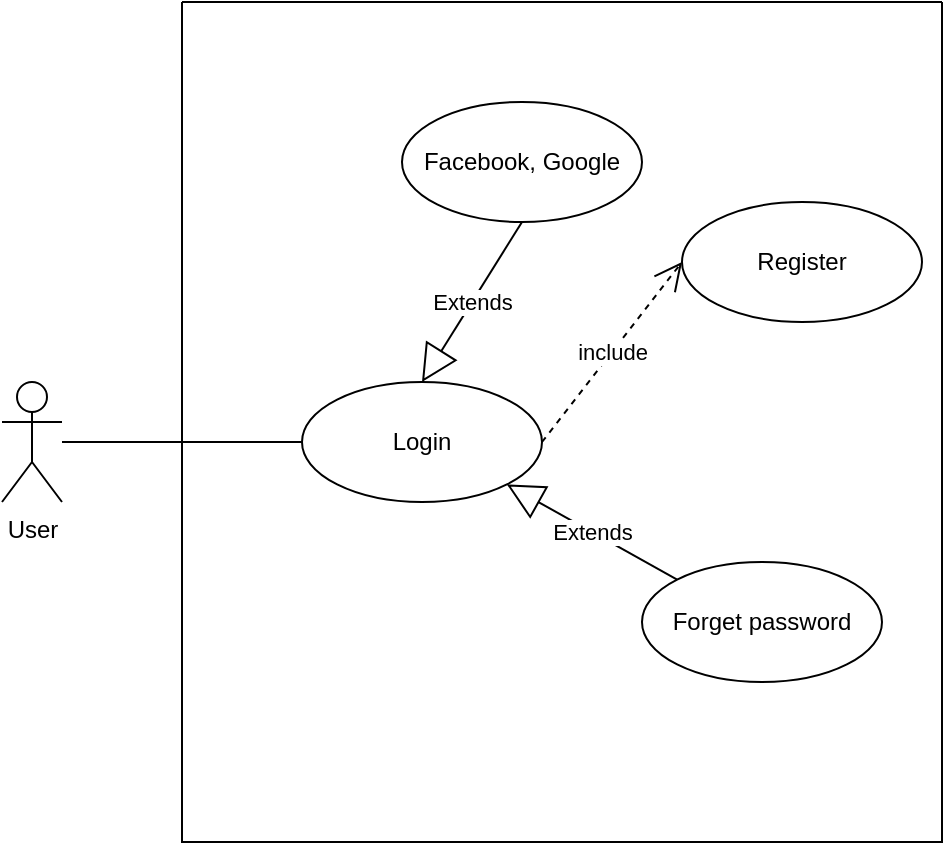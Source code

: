 <mxfile>
    <diagram id="1_o5jAzRsfCCh60RXzZ_" name="Authendication">
        <mxGraphModel dx="662" dy="475" grid="1" gridSize="10" guides="1" tooltips="1" connect="1" arrows="1" fold="1" page="1" pageScale="1" pageWidth="850" pageHeight="1100" math="0" shadow="0">
            <root>
                <mxCell id="0"/>
                <mxCell id="1" parent="0"/>
                <mxCell id="2" value="User" style="shape=umlActor;verticalLabelPosition=bottom;verticalAlign=top;html=1;outlineConnect=0;" parent="1" vertex="1">
                    <mxGeometry x="60" y="210" width="30" height="60" as="geometry"/>
                </mxCell>
                <mxCell id="3" value="" style="swimlane;startSize=0;" parent="1" vertex="1">
                    <mxGeometry x="150" y="20" width="380" height="420" as="geometry"/>
                </mxCell>
                <mxCell id="4" value="Login" style="ellipse;whiteSpace=wrap;html=1;" parent="3" vertex="1">
                    <mxGeometry x="60" y="190" width="120" height="60" as="geometry"/>
                </mxCell>
                <mxCell id="5" value="Register" style="ellipse;whiteSpace=wrap;html=1;" parent="3" vertex="1">
                    <mxGeometry x="250" y="100" width="120" height="60" as="geometry"/>
                </mxCell>
                <mxCell id="7" value="Forget password" style="ellipse;whiteSpace=wrap;html=1;" parent="3" vertex="1">
                    <mxGeometry x="230" y="280" width="120" height="60" as="geometry"/>
                </mxCell>
                <mxCell id="8" value="Facebook, Google" style="ellipse;whiteSpace=wrap;html=1;" parent="3" vertex="1">
                    <mxGeometry x="110" y="50" width="120" height="60" as="geometry"/>
                </mxCell>
                <mxCell id="9" value="Extends" style="endArrow=block;endSize=16;endFill=0;html=1;exitX=0.5;exitY=1;exitDx=0;exitDy=0;entryX=0.5;entryY=0;entryDx=0;entryDy=0;" parent="3" source="8" target="4" edge="1">
                    <mxGeometry width="160" relative="1" as="geometry">
                        <mxPoint x="110" y="170" as="sourcePoint"/>
                        <mxPoint x="270" y="170" as="targetPoint"/>
                    </mxGeometry>
                </mxCell>
                <mxCell id="10" value="include" style="endArrow=open;endSize=12;dashed=1;html=1;exitX=1;exitY=0.5;exitDx=0;exitDy=0;entryX=0;entryY=0.5;entryDx=0;entryDy=0;" parent="3" source="4" target="5" edge="1">
                    <mxGeometry width="160" relative="1" as="geometry">
                        <mxPoint x="190" y="180" as="sourcePoint"/>
                        <mxPoint x="350" y="180" as="targetPoint"/>
                    </mxGeometry>
                </mxCell>
                <mxCell id="11" value="Extends" style="endArrow=block;endSize=16;endFill=0;html=1;exitX=0;exitY=0;exitDx=0;exitDy=0;entryX=1;entryY=1;entryDx=0;entryDy=0;" parent="3" source="7" target="4" edge="1">
                    <mxGeometry width="160" relative="1" as="geometry">
                        <mxPoint x="110" y="130" as="sourcePoint"/>
                        <mxPoint x="90" y="200" as="targetPoint"/>
                    </mxGeometry>
                </mxCell>
                <mxCell id="12" value="" style="endArrow=none;html=1;entryX=0;entryY=0.5;entryDx=0;entryDy=0;" parent="1" source="2" target="4" edge="1">
                    <mxGeometry width="50" height="50" relative="1" as="geometry">
                        <mxPoint x="320" y="270" as="sourcePoint"/>
                        <mxPoint x="370" y="220" as="targetPoint"/>
                    </mxGeometry>
                </mxCell>
            </root>
        </mxGraphModel>
    </diagram>
    <diagram id="sqZk20vIatoRHVa1uQuv" name="Booking">
        <mxGraphModel dx="662" dy="475" grid="1" gridSize="10" guides="1" tooltips="1" connect="1" arrows="1" fold="1" page="1" pageScale="1" pageWidth="850" pageHeight="1100" math="0" shadow="0">
            <root>
                <mxCell id="0"/>
                <mxCell id="1" parent="0"/>
                <mxCell id="WGHjlbfQ6ESRM7ngTVUb-1" value="Actor" style="shape=umlActor;verticalLabelPosition=bottom;verticalAlign=top;html=1;outlineConnect=0;" parent="1" vertex="1">
                    <mxGeometry x="50" y="205" width="50" height="80" as="geometry"/>
                </mxCell>
                <mxCell id="WGHjlbfQ6ESRM7ngTVUb-2" value="" style="swimlane;startSize=0;" parent="1" vertex="1">
                    <mxGeometry x="150" y="40" width="400" height="410" as="geometry"/>
                </mxCell>
                <mxCell id="WGHjlbfQ6ESRM7ngTVUb-3" value="Đặt phòng" style="ellipse;whiteSpace=wrap;html=1;" parent="WGHjlbfQ6ESRM7ngTVUb-2" vertex="1">
                    <mxGeometry x="30" y="190" width="120" height="50" as="geometry"/>
                </mxCell>
                <mxCell id="WGHjlbfQ6ESRM7ngTVUb-4" value="Xem đơn đặt phòng" style="ellipse;whiteSpace=wrap;html=1;" parent="WGHjlbfQ6ESRM7ngTVUb-2" vertex="1">
                    <mxGeometry x="110" y="50" width="120" height="55" as="geometry"/>
                </mxCell>
                <mxCell id="WGHjlbfQ6ESRM7ngTVUb-6" value="Hủy đặt phòng" style="ellipse;whiteSpace=wrap;html=1;" parent="WGHjlbfQ6ESRM7ngTVUb-2" vertex="1">
                    <mxGeometry x="260" y="130" width="120" height="60" as="geometry"/>
                </mxCell>
                <mxCell id="WGHjlbfQ6ESRM7ngTVUb-7" value="Xem lịch sử các đơn đặt phòng" style="ellipse;whiteSpace=wrap;html=1;" parent="WGHjlbfQ6ESRM7ngTVUb-2" vertex="1">
                    <mxGeometry x="210" y="270" width="120" height="50" as="geometry"/>
                </mxCell>
                <mxCell id="WGHjlbfQ6ESRM7ngTVUb-8" value="Extends" style="endArrow=block;endSize=16;endFill=0;html=1;exitX=0.5;exitY=1;exitDx=0;exitDy=0;entryX=0.5;entryY=0;entryDx=0;entryDy=0;" parent="WGHjlbfQ6ESRM7ngTVUb-2" source="WGHjlbfQ6ESRM7ngTVUb-4" target="WGHjlbfQ6ESRM7ngTVUb-3" edge="1">
                    <mxGeometry width="160" relative="1" as="geometry">
                        <mxPoint x="170" y="170" as="sourcePoint"/>
                        <mxPoint x="330" y="170" as="targetPoint"/>
                    </mxGeometry>
                </mxCell>
                <mxCell id="WGHjlbfQ6ESRM7ngTVUb-9" value="Extends" style="endArrow=block;endSize=16;endFill=0;html=1;exitX=0;exitY=1;exitDx=0;exitDy=0;entryX=1;entryY=0.5;entryDx=0;entryDy=0;" parent="WGHjlbfQ6ESRM7ngTVUb-2" source="WGHjlbfQ6ESRM7ngTVUb-6" target="WGHjlbfQ6ESRM7ngTVUb-3" edge="1">
                    <mxGeometry width="160" relative="1" as="geometry">
                        <mxPoint x="140" y="115" as="sourcePoint"/>
                        <mxPoint x="100" y="200" as="targetPoint"/>
                    </mxGeometry>
                </mxCell>
                <mxCell id="WGHjlbfQ6ESRM7ngTVUb-10" value="Extends" style="endArrow=block;endSize=16;endFill=0;html=1;exitX=0;exitY=0.5;exitDx=0;exitDy=0;entryX=0.5;entryY=1;entryDx=0;entryDy=0;" parent="WGHjlbfQ6ESRM7ngTVUb-2" source="WGHjlbfQ6ESRM7ngTVUb-7" target="WGHjlbfQ6ESRM7ngTVUb-3" edge="1">
                    <mxGeometry width="160" relative="1" as="geometry">
                        <mxPoint x="267.574" y="141.213" as="sourcePoint"/>
                        <mxPoint x="160" y="225" as="targetPoint"/>
                    </mxGeometry>
                </mxCell>
                <mxCell id="WGHjlbfQ6ESRM7ngTVUb-11" value="" style="endArrow=none;html=1;entryX=0;entryY=0.5;entryDx=0;entryDy=0;exitX=0.5;exitY=0.5;exitDx=0;exitDy=0;exitPerimeter=0;" parent="1" source="WGHjlbfQ6ESRM7ngTVUb-1" target="WGHjlbfQ6ESRM7ngTVUb-3" edge="1">
                    <mxGeometry width="50" height="50" relative="1" as="geometry">
                        <mxPoint x="30" y="430" as="sourcePoint"/>
                        <mxPoint x="80" y="380" as="targetPoint"/>
                    </mxGeometry>
                </mxCell>
            </root>
        </mxGraphModel>
    </diagram>
    <diagram id="6IbZjF1IBdHolPO3Flpq" name="Comment">
        <mxGraphModel dx="662" dy="475" grid="1" gridSize="10" guides="1" tooltips="1" connect="1" arrows="1" fold="1" page="1" pageScale="1" pageWidth="850" pageHeight="1100" math="0" shadow="0">
            <root>
                <mxCell id="0"/>
                <mxCell id="1" parent="0"/>
                <mxCell id="XrwT1db0qXU3fMXtnlfX-1" value="Actor" style="shape=umlActor;verticalLabelPosition=bottom;verticalAlign=top;html=1;outlineConnect=0;" parent="1" vertex="1">
                    <mxGeometry x="50" y="210" width="50" height="80" as="geometry"/>
                </mxCell>
                <mxCell id="XrwT1db0qXU3fMXtnlfX-2" value="" style="swimlane;startSize=0;" parent="1" vertex="1">
                    <mxGeometry x="130" y="45" width="440" height="355" as="geometry"/>
                </mxCell>
                <mxCell id="XrwT1db0qXU3fMXtnlfX-3" value="Đánh giá nhận xét" style="ellipse;whiteSpace=wrap;html=1;" parent="XrwT1db0qXU3fMXtnlfX-2" vertex="1">
                    <mxGeometry x="40" y="172.5" width="120" height="65" as="geometry"/>
                </mxCell>
                <mxCell id="XrwT1db0qXU3fMXtnlfX-4" value="Đặt phòng" style="ellipse;whiteSpace=wrap;html=1;" parent="XrwT1db0qXU3fMXtnlfX-2" vertex="1">
                    <mxGeometry x="170" y="55" width="120" height="65" as="geometry"/>
                </mxCell>
                <mxCell id="XrwT1db0qXU3fMXtnlfX-5" value="Include" style="endArrow=open;endSize=12;dashed=1;html=1;exitX=0;exitY=1;exitDx=0;exitDy=0;entryX=0.5;entryY=0;entryDx=0;entryDy=0;" parent="XrwT1db0qXU3fMXtnlfX-2" source="XrwT1db0qXU3fMXtnlfX-4" target="XrwT1db0qXU3fMXtnlfX-3" edge="1">
                    <mxGeometry width="160" relative="1" as="geometry">
                        <mxPoint x="150" y="265" as="sourcePoint"/>
                        <mxPoint x="310" y="265" as="targetPoint"/>
                    </mxGeometry>
                </mxCell>
                <mxCell id="XrwT1db0qXU3fMXtnlfX-6" value="" style="endArrow=none;html=1;exitX=0.5;exitY=0.5;exitDx=0;exitDy=0;exitPerimeter=0;entryX=0;entryY=0.5;entryDx=0;entryDy=0;" parent="1" source="XrwT1db0qXU3fMXtnlfX-1" target="XrwT1db0qXU3fMXtnlfX-3" edge="1">
                    <mxGeometry width="50" height="50" relative="1" as="geometry">
                        <mxPoint x="230" y="400" as="sourcePoint"/>
                        <mxPoint x="280" y="350" as="targetPoint"/>
                    </mxGeometry>
                </mxCell>
            </root>
        </mxGraphModel>
    </diagram>
    <diagram id="pKPe8ikJuCmTOy4G1giu" name="Search">
        <mxGraphModel dx="662" dy="475" grid="1" gridSize="10" guides="1" tooltips="1" connect="1" arrows="1" fold="1" page="1" pageScale="1" pageWidth="850" pageHeight="1100" math="0" shadow="0">
            <root>
                <mxCell id="0"/>
                <mxCell id="1" parent="0"/>
                <mxCell id="DsQp9X7Z383bRdKqBJM8-1" value="Actor" style="shape=umlActor;verticalLabelPosition=bottom;verticalAlign=top;html=1;outlineConnect=0;" vertex="1" parent="1">
                    <mxGeometry x="130" y="225" width="50" height="85" as="geometry"/>
                </mxCell>
                <mxCell id="DsQp9X7Z383bRdKqBJM8-2" value="" style="swimlane;startSize=0;" vertex="1" parent="1">
                    <mxGeometry x="195" y="100" width="460" height="285" as="geometry"/>
                </mxCell>
                <mxCell id="DsQp9X7Z383bRdKqBJM8-3" value="Tìm kiếm" style="ellipse;whiteSpace=wrap;html=1;" vertex="1" parent="DsQp9X7Z383bRdKqBJM8-2">
                    <mxGeometry x="45" y="140" width="120" height="40" as="geometry"/>
                </mxCell>
                <mxCell id="DsQp9X7Z383bRdKqBJM8-4" value="Hiện thị kết quả" style="ellipse;whiteSpace=wrap;html=1;" vertex="1" parent="DsQp9X7Z383bRdKqBJM8-2">
                    <mxGeometry x="230" y="200" width="120" height="40" as="geometry"/>
                </mxCell>
                <mxCell id="DsQp9X7Z383bRdKqBJM8-5" value="Lọc thông tin" style="ellipse;whiteSpace=wrap;html=1;" vertex="1" parent="DsQp9X7Z383bRdKqBJM8-2">
                    <mxGeometry x="170" y="40" width="120" height="40" as="geometry"/>
                </mxCell>
                <mxCell id="DsQp9X7Z383bRdKqBJM8-6" value="Extends" style="endArrow=block;endSize=16;endFill=0;html=1;exitX=0.092;exitY=0.8;exitDx=0;exitDy=0;exitPerimeter=0;entryX=0.5;entryY=0;entryDx=0;entryDy=0;" edge="1" parent="DsQp9X7Z383bRdKqBJM8-2" source="DsQp9X7Z383bRdKqBJM8-5" target="DsQp9X7Z383bRdKqBJM8-3">
                    <mxGeometry width="160" relative="1" as="geometry">
                        <mxPoint x="185" y="130" as="sourcePoint"/>
                        <mxPoint x="345" y="130" as="targetPoint"/>
                    </mxGeometry>
                </mxCell>
                <mxCell id="DsQp9X7Z383bRdKqBJM8-7" value="Include" style="endArrow=open;endSize=12;dashed=1;html=1;exitX=1;exitY=1;exitDx=0;exitDy=0;entryX=0.025;entryY=0.3;entryDx=0;entryDy=0;entryPerimeter=0;" edge="1" parent="DsQp9X7Z383bRdKqBJM8-2" source="DsQp9X7Z383bRdKqBJM8-3" target="DsQp9X7Z383bRdKqBJM8-4">
                    <mxGeometry width="160" relative="1" as="geometry">
                        <mxPoint x="45" y="220" as="sourcePoint"/>
                        <mxPoint x="205" y="220" as="targetPoint"/>
                    </mxGeometry>
                </mxCell>
            </root>
        </mxGraphModel>
    </diagram>
    <diagram id="jiknUGn4DJp3oh1RDN-V" name="Fillter">
        <mxGraphModel dx="662" dy="475" grid="1" gridSize="10" guides="1" tooltips="1" connect="1" arrows="1" fold="1" page="1" pageScale="1" pageWidth="850" pageHeight="1100" math="0" shadow="0">
            <root>
                <mxCell id="0"/>
                <mxCell id="1" parent="0"/>
                <mxCell id="Yko3374_XlA8tXug8tM2-1" value="Actor" style="shape=umlActor;verticalLabelPosition=bottom;verticalAlign=top;html=1;" vertex="1" parent="1">
                    <mxGeometry x="120" y="210" width="30" height="60" as="geometry"/>
                </mxCell>
                <mxCell id="Yko3374_XlA8tXug8tM2-2" value="" style="swimlane;startSize=0;" vertex="1" parent="1">
                    <mxGeometry x="210" y="10" width="420" height="430" as="geometry"/>
                </mxCell>
                <mxCell id="Yko3374_XlA8tXug8tM2-3" value="Lọc thông tin" style="ellipse;whiteSpace=wrap;html=1;" vertex="1" parent="Yko3374_XlA8tXug8tM2-2">
                    <mxGeometry x="40" y="200" width="140" height="70" as="geometry"/>
                </mxCell>
                <mxCell id="Yko3374_XlA8tXug8tM2-4" value="Hiện thị kết quả" style="ellipse;whiteSpace=wrap;html=1;" vertex="1" parent="Yko3374_XlA8tXug8tM2-2">
                    <mxGeometry x="240" y="270" width="140" height="70" as="geometry"/>
                </mxCell>
                <mxCell id="Yko3374_XlA8tXug8tM2-5" value="Tìm kiếm" style="ellipse;whiteSpace=wrap;html=1;" vertex="1" parent="Yko3374_XlA8tXug8tM2-2">
                    <mxGeometry x="75" y="50" width="140" height="70" as="geometry"/>
                </mxCell>
                <mxCell id="Yko3374_XlA8tXug8tM2-7" value="Extends" style="endArrow=block;endSize=16;endFill=0;html=1;exitX=0.5;exitY=1;exitDx=0;exitDy=0;entryX=0.5;entryY=0;entryDx=0;entryDy=0;" edge="1" parent="Yko3374_XlA8tXug8tM2-2" source="Yko3374_XlA8tXug8tM2-5" target="Yko3374_XlA8tXug8tM2-3">
                    <mxGeometry width="160" relative="1" as="geometry">
                        <mxPoint x="160" y="160" as="sourcePoint"/>
                        <mxPoint x="320" y="160" as="targetPoint"/>
                    </mxGeometry>
                </mxCell>
                <mxCell id="Yko3374_XlA8tXug8tM2-8" value="Include" style="endArrow=open;endSize=12;dashed=1;html=1;exitX=0.721;exitY=0.957;exitDx=0;exitDy=0;exitPerimeter=0;entryX=0;entryY=0.5;entryDx=0;entryDy=0;" edge="1" parent="Yko3374_XlA8tXug8tM2-2" source="Yko3374_XlA8tXug8tM2-3" target="Yko3374_XlA8tXug8tM2-4">
                    <mxGeometry width="160" relative="1" as="geometry">
                        <mxPoint x="100" y="350" as="sourcePoint"/>
                        <mxPoint x="260" y="350" as="targetPoint"/>
                    </mxGeometry>
                </mxCell>
                <mxCell id="Yko3374_XlA8tXug8tM2-10" value="" style="endArrow=none;html=1;exitX=0.5;exitY=0.5;exitDx=0;exitDy=0;exitPerimeter=0;entryX=0;entryY=0.5;entryDx=0;entryDy=0;" edge="1" parent="1" source="Yko3374_XlA8tXug8tM2-1" target="Yko3374_XlA8tXug8tM2-3">
                    <mxGeometry width="50" height="50" relative="1" as="geometry">
                        <mxPoint x="110" y="420" as="sourcePoint"/>
                        <mxPoint x="160" y="370" as="targetPoint"/>
                    </mxGeometry>
                </mxCell>
            </root>
        </mxGraphModel>
    </diagram>
</mxfile>